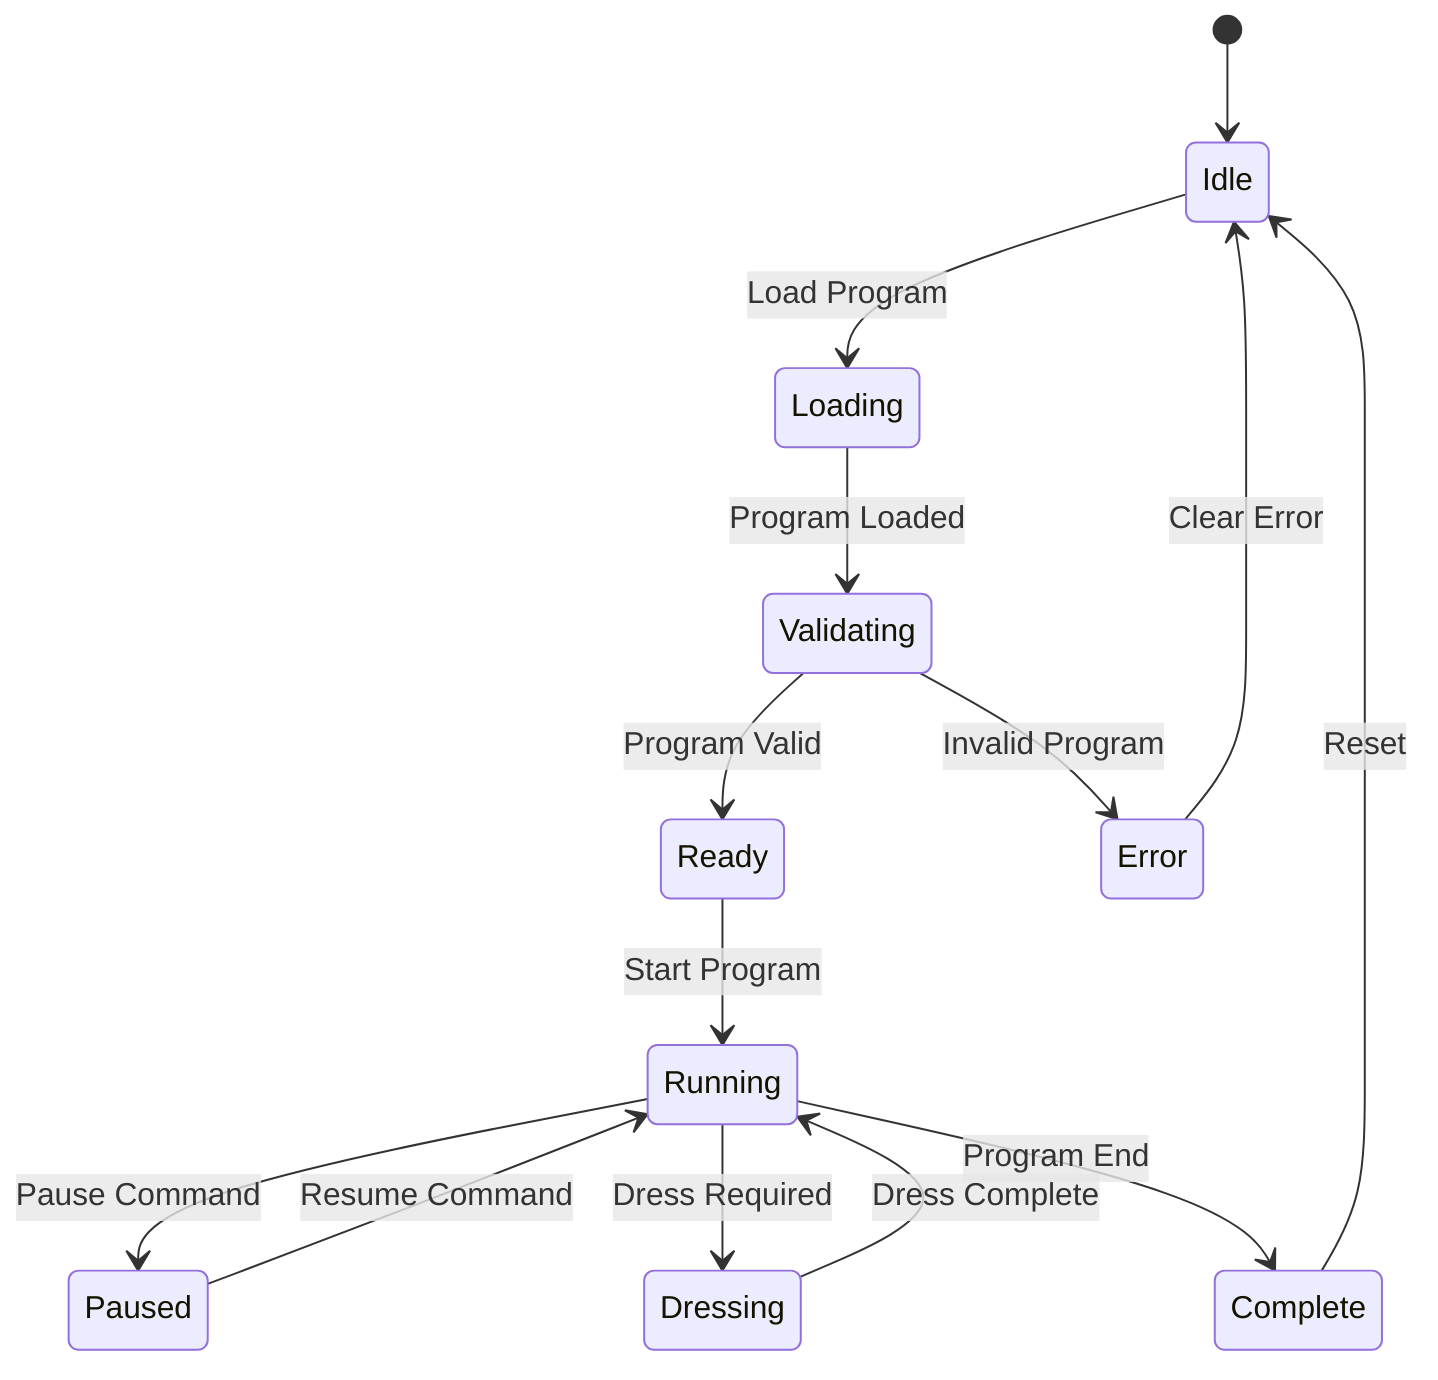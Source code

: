 stateDiagram-v2
    [*] --> Idle
    Idle --> Loading: Load Program
    Loading --> Validating: Program Loaded
    Validating --> Ready: Program Valid
    Validating --> Error: Invalid Program
    Ready --> Running: Start Program
    Running --> Paused: Pause Command
    Paused --> Running: Resume Command
    Running --> Dressing: Dress Required
    Dressing --> Running: Dress Complete
    Running --> Complete: Program End
    Complete --> Idle: Reset
    Error --> Idle: Clear Error
